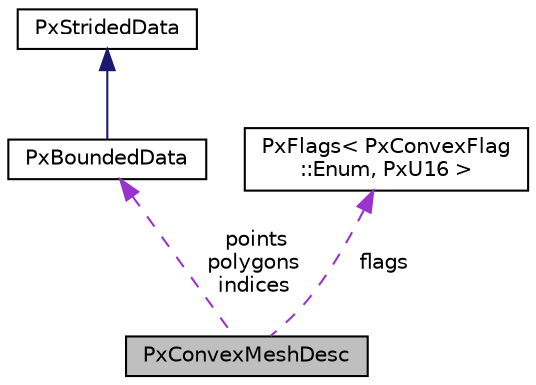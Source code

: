 digraph "PxConvexMeshDesc"
{
  edge [fontname="Helvetica",fontsize="10",labelfontname="Helvetica",labelfontsize="10"];
  node [fontname="Helvetica",fontsize="10",shape=record];
  Node1 [label="PxConvexMeshDesc",height=0.2,width=0.4,color="black", fillcolor="grey75", style="filled", fontcolor="black"];
  Node2 -> Node1 [dir="back",color="darkorchid3",fontsize="10",style="dashed",label=" points\npolygons\nindices" ,fontname="Helvetica"];
  Node2 [label="PxBoundedData",height=0.2,width=0.4,color="black", fillcolor="white", style="filled",URL="$structPxBoundedData.html"];
  Node3 -> Node2 [dir="back",color="midnightblue",fontsize="10",style="solid",fontname="Helvetica"];
  Node3 [label="PxStridedData",height=0.2,width=0.4,color="black", fillcolor="white", style="filled",URL="$structPxStridedData.html"];
  Node4 -> Node1 [dir="back",color="darkorchid3",fontsize="10",style="dashed",label=" flags" ,fontname="Helvetica"];
  Node4 [label="PxFlags\< PxConvexFlag\l::Enum, PxU16 \>",height=0.2,width=0.4,color="black", fillcolor="white", style="filled",URL="$classPxFlags.html"];
}
